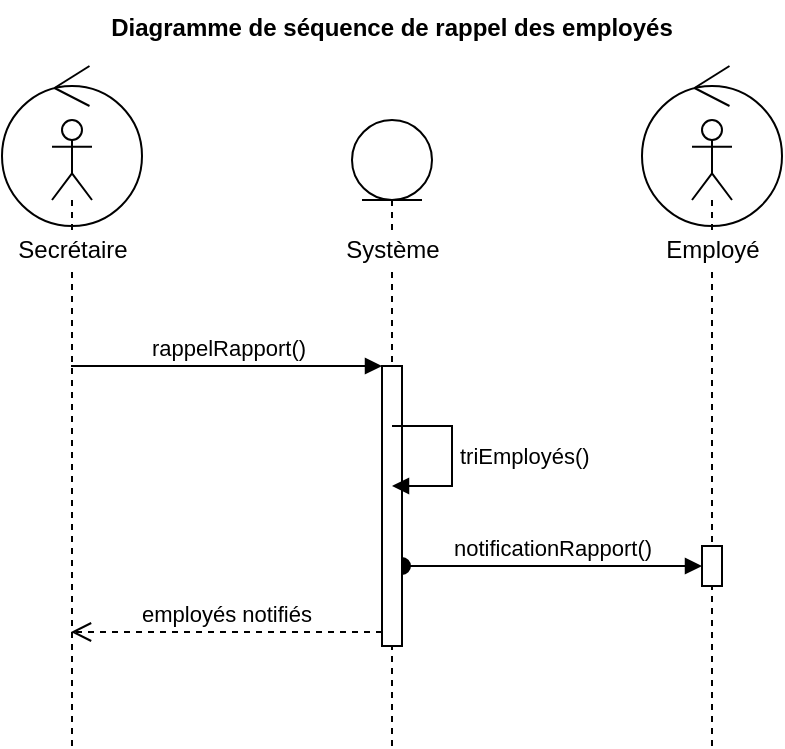 <mxfile version="12.6.5" type="device"><diagram id="aTy8ZlYmUPq5hNFHRzbv" name="Page-1"><mxGraphModel dx="1278" dy="631" grid="1" gridSize="10" guides="1" tooltips="1" connect="1" arrows="1" fold="1" page="1" pageScale="1" pageWidth="1169" pageHeight="827" math="0" shadow="0"><root><mxCell id="0"/><mxCell id="1" parent="0"/><mxCell id="7U_IhSpJEYdvlSX0IKtX-1" value="" style="shape=umlLifeline;participant=umlActor;perimeter=lifelinePerimeter;whiteSpace=wrap;html=1;container=1;collapsible=0;recursiveResize=0;verticalAlign=top;spacingTop=36;labelBackgroundColor=#ffffff;outlineConnect=0;" parent="1" vertex="1"><mxGeometry x="374" y="87" width="20" height="313" as="geometry"/></mxCell><mxCell id="7U_IhSpJEYdvlSX0IKtX-9" value="" style="html=1;points=[];perimeter=orthogonalPerimeter;" parent="7U_IhSpJEYdvlSX0IKtX-1" vertex="1"><mxGeometry x="5" y="213" width="10" height="20" as="geometry"/></mxCell><mxCell id="7U_IhSpJEYdvlSX0IKtX-3" value="" style="shape=umlLifeline;participant=umlActor;perimeter=lifelinePerimeter;whiteSpace=wrap;html=1;container=1;collapsible=0;recursiveResize=0;verticalAlign=top;spacingTop=36;labelBackgroundColor=#ffffff;outlineConnect=0;" parent="1" vertex="1"><mxGeometry x="54" y="87" width="20" height="313" as="geometry"/></mxCell><mxCell id="7U_IhSpJEYdvlSX0IKtX-10" value="notificationRapport()" style="html=1;verticalAlign=bottom;startArrow=oval;endArrow=block;startSize=8;" parent="1" source="Nc8923XOlF0JrdG5WIBQ-3" target="7U_IhSpJEYdvlSX0IKtX-9" edge="1"><mxGeometry relative="1" as="geometry"><mxPoint x="184" y="310" as="sourcePoint"/><Array as="points"><mxPoint x="364" y="310"/></Array></mxGeometry></mxCell><mxCell id="7U_IhSpJEYdvlSX0IKtX-12" value="Diagramme de séquence de rappel des employés" style="text;align=center;fontStyle=1;verticalAlign=middle;spacingLeft=3;spacingRight=3;strokeColor=none;rotatable=0;points=[[0,0.5],[1,0.5]];portConstraint=eastwest;" parent="1" vertex="1"><mxGeometry x="184" y="27" width="80" height="26" as="geometry"/></mxCell><mxCell id="Nc8923XOlF0JrdG5WIBQ-1" value="" style="shape=umlLifeline;participant=umlEntity;perimeter=lifelinePerimeter;whiteSpace=wrap;html=1;container=1;collapsible=0;recursiveResize=0;verticalAlign=top;spacingTop=36;labelBackgroundColor=#ffffff;outlineConnect=0;" parent="1" vertex="1"><mxGeometry x="204" y="87" width="40" height="313" as="geometry"/></mxCell><mxCell id="Nc8923XOlF0JrdG5WIBQ-3" value="" style="html=1;points=[];perimeter=orthogonalPerimeter;" parent="Nc8923XOlF0JrdG5WIBQ-1" vertex="1"><mxGeometry x="15" y="123" width="10" height="140" as="geometry"/></mxCell><mxCell id="7U_IhSpJEYdvlSX0IKtX-8" value="triEmployés()" style="edgeStyle=orthogonalEdgeStyle;html=1;align=left;spacingLeft=2;endArrow=block;rounded=0;" parent="1" edge="1"><mxGeometry relative="1" as="geometry"><mxPoint x="224" y="240" as="sourcePoint"/><Array as="points"><mxPoint x="254" y="240"/><mxPoint x="254" y="270"/><mxPoint x="234" y="270"/></Array><mxPoint x="224" y="270" as="targetPoint"/></mxGeometry></mxCell><mxCell id="Nc8923XOlF0JrdG5WIBQ-4" value="rappelRapport()" style="html=1;verticalAlign=bottom;endArrow=block;entryX=0;entryY=0;" parent="1" target="Nc8923XOlF0JrdG5WIBQ-3" edge="1"><mxGeometry relative="1" as="geometry"><mxPoint x="63.5" y="210.0" as="sourcePoint"/></mxGeometry></mxCell><mxCell id="Nc8923XOlF0JrdG5WIBQ-5" value="employés notifiés" style="html=1;verticalAlign=bottom;endArrow=open;dashed=1;endSize=8;exitX=0;exitY=0.95;" parent="1" source="Nc8923XOlF0JrdG5WIBQ-3" edge="1"><mxGeometry relative="1" as="geometry"><mxPoint x="63.5" y="343.0" as="targetPoint"/></mxGeometry></mxCell><mxCell id="SIsydWehqkzHyHmpb6Rj-2" value="" style="ellipse;shape=umlControl;whiteSpace=wrap;html=1;fillColor=none;" vertex="1" parent="1"><mxGeometry x="29" y="60" width="70" height="80" as="geometry"/></mxCell><mxCell id="SIsydWehqkzHyHmpb6Rj-4" value="" style="ellipse;shape=umlControl;whiteSpace=wrap;html=1;fillColor=none;" vertex="1" parent="1"><mxGeometry x="349" y="60" width="70" height="80" as="geometry"/></mxCell><mxCell id="SIsydWehqkzHyHmpb6Rj-5" value="Secrétaire" style="text;html=1;align=center;verticalAlign=middle;resizable=0;points=[];autosize=1;fillColor=#FFFFFF;" vertex="1" parent="1"><mxGeometry x="29" y="142" width="70" height="20" as="geometry"/></mxCell><mxCell id="SIsydWehqkzHyHmpb6Rj-6" value="Employé" style="text;html=1;align=center;verticalAlign=middle;resizable=0;points=[];autosize=1;fillColor=#FFFFFF;" vertex="1" parent="1"><mxGeometry x="354" y="142" width="60" height="20" as="geometry"/></mxCell><mxCell id="SIsydWehqkzHyHmpb6Rj-9" value="Système" style="text;html=1;align=center;verticalAlign=middle;resizable=0;points=[];autosize=1;fillColor=#FFFFFF;" vertex="1" parent="1"><mxGeometry x="194" y="142" width="60" height="20" as="geometry"/></mxCell></root></mxGraphModel></diagram></mxfile>